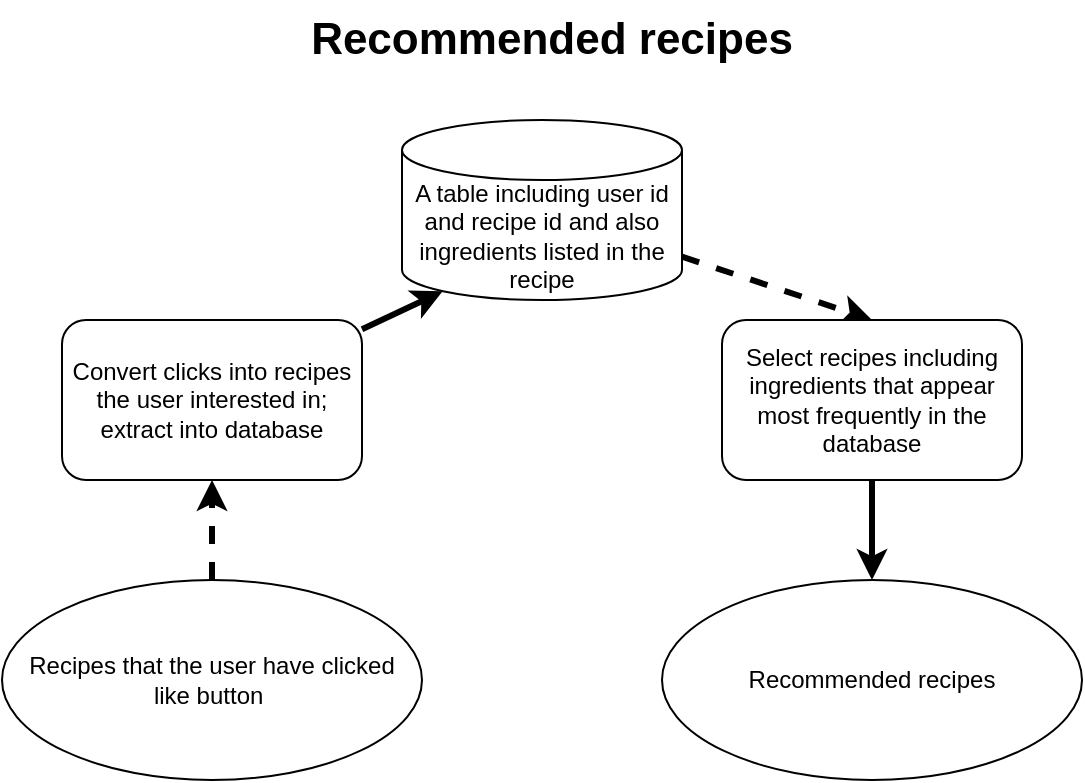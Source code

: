 <mxfile version="13.9.2" type="github">
  <diagram id="dasVOkzeNFgwzDSYhoRA" name="Page-1">
    <mxGraphModel dx="1037" dy="580" grid="1" gridSize="10" guides="1" tooltips="1" connect="1" arrows="1" fold="1" page="1" pageScale="1" pageWidth="827" pageHeight="1169" math="0" shadow="0">
      <root>
        <mxCell id="0" />
        <mxCell id="1" parent="0" />
        <mxCell id="l_K4_4bhUk0jHuE4QP0g-9" style="edgeStyle=none;rounded=0;orthogonalLoop=1;jettySize=auto;html=1;entryX=0.5;entryY=0;entryDx=0;entryDy=0;dashed=1;strokeWidth=3;" edge="1" parent="1" source="l_K4_4bhUk0jHuE4QP0g-1" target="l_K4_4bhUk0jHuE4QP0g-3">
          <mxGeometry relative="1" as="geometry" />
        </mxCell>
        <mxCell id="l_K4_4bhUk0jHuE4QP0g-1" value="A table including user id and recipe id and also ingredients listed in the recipe" style="shape=cylinder3;whiteSpace=wrap;html=1;boundedLbl=1;backgroundOutline=1;size=15;" vertex="1" parent="1">
          <mxGeometry x="310" y="110" width="140" height="90" as="geometry" />
        </mxCell>
        <mxCell id="l_K4_4bhUk0jHuE4QP0g-8" style="rounded=0;orthogonalLoop=1;jettySize=auto;html=1;entryX=0.145;entryY=1;entryDx=0;entryDy=-4.35;entryPerimeter=0;strokeWidth=3;" edge="1" parent="1" source="l_K4_4bhUk0jHuE4QP0g-2" target="l_K4_4bhUk0jHuE4QP0g-1">
          <mxGeometry relative="1" as="geometry" />
        </mxCell>
        <mxCell id="l_K4_4bhUk0jHuE4QP0g-2" value="Convert clicks into recipes the user interested in; extract into database" style="rounded=1;whiteSpace=wrap;html=1;" vertex="1" parent="1">
          <mxGeometry x="140" y="210" width="150" height="80" as="geometry" />
        </mxCell>
        <mxCell id="l_K4_4bhUk0jHuE4QP0g-10" value="" style="edgeStyle=none;rounded=0;orthogonalLoop=1;jettySize=auto;html=1;strokeWidth=3;" edge="1" parent="1" source="l_K4_4bhUk0jHuE4QP0g-3" target="l_K4_4bhUk0jHuE4QP0g-5">
          <mxGeometry relative="1" as="geometry" />
        </mxCell>
        <mxCell id="l_K4_4bhUk0jHuE4QP0g-3" value="Select recipes including ingredients that appear most frequently in the database" style="rounded=1;whiteSpace=wrap;html=1;" vertex="1" parent="1">
          <mxGeometry x="470" y="210" width="150" height="80" as="geometry" />
        </mxCell>
        <mxCell id="l_K4_4bhUk0jHuE4QP0g-6" value="" style="rounded=0;orthogonalLoop=1;jettySize=auto;html=1;dashed=1;strokeWidth=3;" edge="1" parent="1" source="l_K4_4bhUk0jHuE4QP0g-4" target="l_K4_4bhUk0jHuE4QP0g-2">
          <mxGeometry relative="1" as="geometry" />
        </mxCell>
        <mxCell id="l_K4_4bhUk0jHuE4QP0g-4" value="Recipes that the user have clicked&lt;br&gt;like button&amp;nbsp;" style="ellipse;whiteSpace=wrap;html=1;" vertex="1" parent="1">
          <mxGeometry x="110" y="340" width="210" height="100" as="geometry" />
        </mxCell>
        <mxCell id="l_K4_4bhUk0jHuE4QP0g-5" value="Recommended recipes" style="ellipse;whiteSpace=wrap;html=1;" vertex="1" parent="1">
          <mxGeometry x="440" y="340" width="210" height="100" as="geometry" />
        </mxCell>
        <mxCell id="l_K4_4bhUk0jHuE4QP0g-11" value="&lt;font style=&quot;font-size: 22px&quot;&gt;&lt;b&gt;Recommended recipes&lt;/b&gt;&lt;/font&gt;" style="text;html=1;strokeColor=none;fillColor=none;align=center;verticalAlign=middle;whiteSpace=wrap;rounded=0;" vertex="1" parent="1">
          <mxGeometry x="190" y="50" width="390" height="40" as="geometry" />
        </mxCell>
      </root>
    </mxGraphModel>
  </diagram>
</mxfile>
